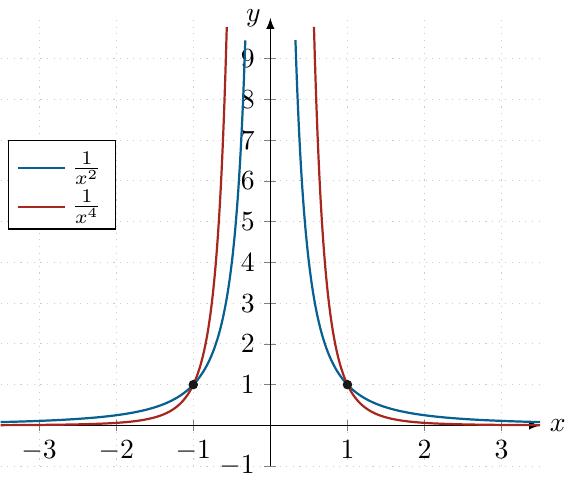 \documentclass[crop]{standalone}
\usepackage[dvipsnames]{xcolor}
\usepackage{tikz}
\usepackage{pgfplots}
\pgfplotsset{compat=1.18}
\usetikzlibrary{shapes.geometric,positioning}
\begin{document}
  \begin{tikzpicture}%[font=\scriptsize]
    \begin{axis}[%
      axis x line=center,axis y line=center,
      % axis on top,
      xlabel={$x$},ylabel={$y$},
      xlabel style={right},ylabel style={left},
      xmin=-3.5,xmax=3.5,xtick={-5,-4,-3,-2,-1,0,1,2,3,4,5},
      ymin=-1,ymax=10,ytick={-1,0,1,2,3,4,5,6,7,8,9},
      restrict y to domain=-1:10,
      axis line style={-latex},
      major grid style={dotted,gray!40},
      grid=major,
      legend entries={$\frac{1}{x^{2}}$,$\frac{1}{x^{4}}$},%,$\frac{1}{x^{6}}$,$\frac{1}{x^{8}}$},
      legend style={at={(axis cs:-2,7)},/tikz/nodes={yshift=1pt},}
    ]%
      \addplot[mark=none,domain=-5:5,color=MidnightBlue,thick,samples=1000] {1/x^2};
      \addplot[mark=none,domain=-5:5,color=Mahogany,thick,samples=1000] {1/x^4};
      %\addplot[mark=none,domain=-5:5,color=DarkOrchid,thick,samples=1000] {1/x^6};
      %\addplot[mark=none,domain=-5:5,color=PineGreen,thick,samples=1000] {1/x^8};

      \addplot[mark=*,mark size=1.5pt,color=black!90] coordinates {(1,1)};
      \addplot[mark=*,mark size=1.5pt,color=black!90] coordinates {(-1,1)};
    \end{axis}
  \end{tikzpicture}%
\end{document}
